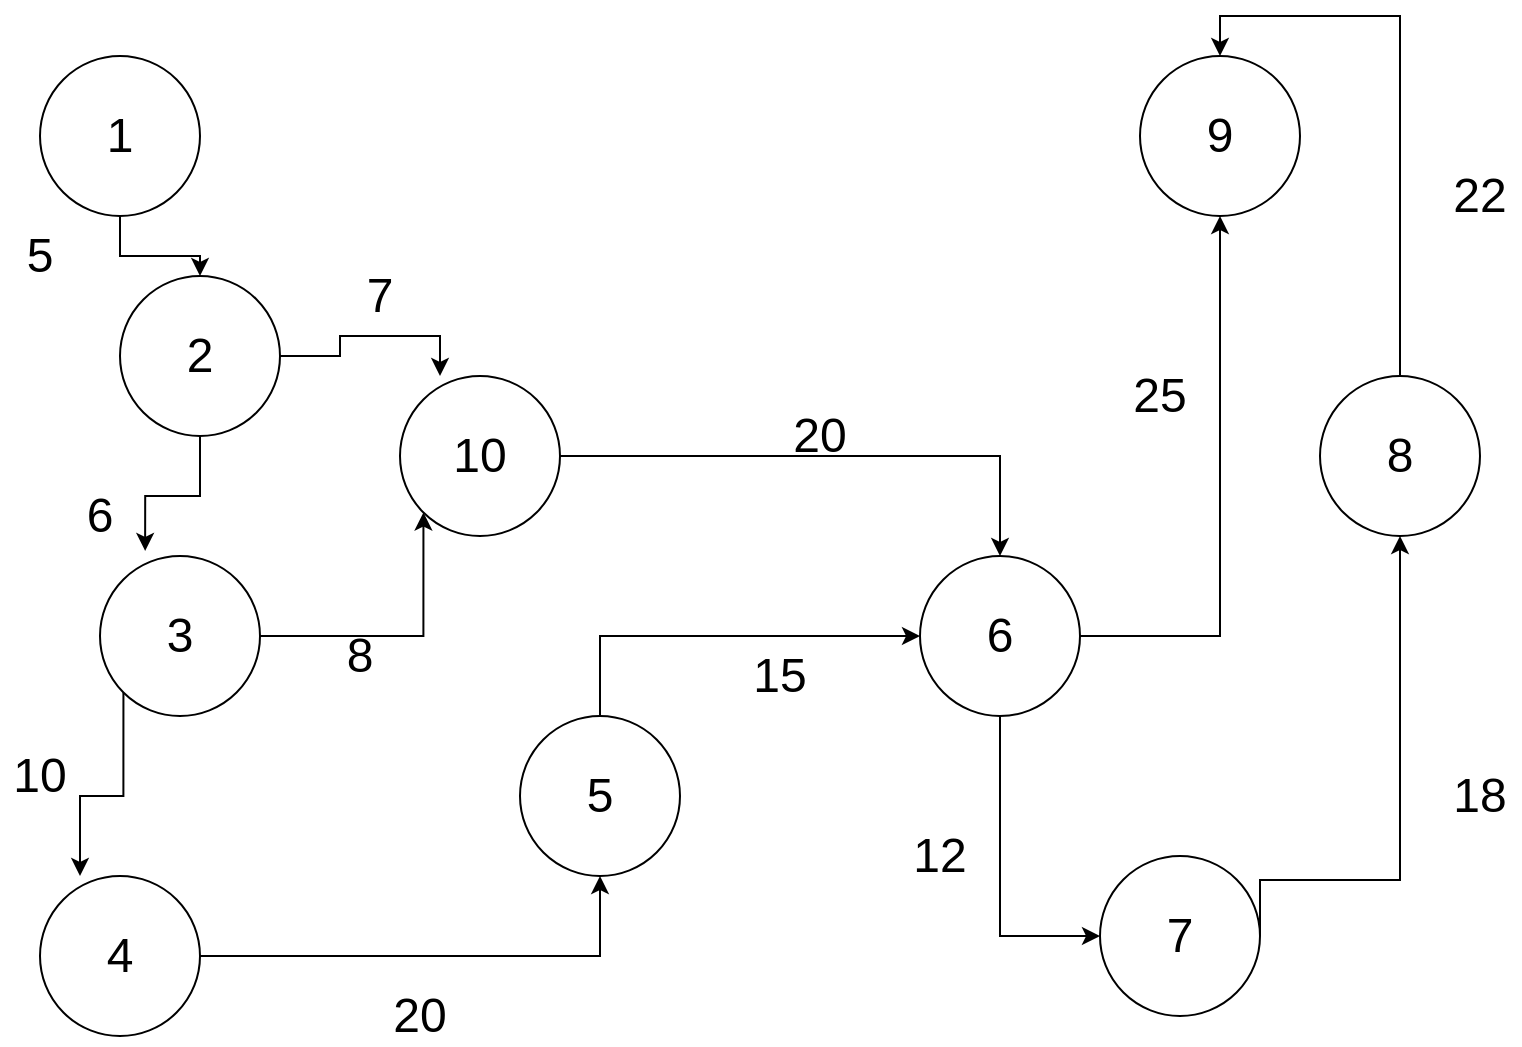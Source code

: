<mxfile version="13.7.7" type="github">
  <diagram id="6piXv_wS_bRQA9CEpT_9" name="Page-1">
    <mxGraphModel dx="1246" dy="579" grid="1" gridSize="10" guides="1" tooltips="1" connect="1" arrows="1" fold="1" page="1" pageScale="1" pageWidth="827" pageHeight="1169" math="0" shadow="0">
      <root>
        <mxCell id="0" />
        <mxCell id="1" parent="0" />
        <mxCell id="qKvw2j5crJrj7szggtQe-11" style="edgeStyle=orthogonalEdgeStyle;rounded=0;orthogonalLoop=1;jettySize=auto;html=1;exitX=0.5;exitY=1;exitDx=0;exitDy=0;" edge="1" parent="1" source="qKvw2j5crJrj7szggtQe-1" target="qKvw2j5crJrj7szggtQe-8">
          <mxGeometry relative="1" as="geometry" />
        </mxCell>
        <mxCell id="qKvw2j5crJrj7szggtQe-1" value="&lt;font style=&quot;font-size: 24px&quot;&gt;1&lt;/font&gt;" style="ellipse;whiteSpace=wrap;html=1;aspect=fixed;" vertex="1" parent="1">
          <mxGeometry x="70" y="30" width="80" height="80" as="geometry" />
        </mxCell>
        <mxCell id="qKvw2j5crJrj7szggtQe-2" value="&lt;span style=&quot;font-size: 24px&quot;&gt;9&lt;/span&gt;" style="ellipse;whiteSpace=wrap;html=1;aspect=fixed;" vertex="1" parent="1">
          <mxGeometry x="620" y="30" width="80" height="80" as="geometry" />
        </mxCell>
        <mxCell id="qKvw2j5crJrj7szggtQe-16" style="edgeStyle=orthogonalEdgeStyle;rounded=0;orthogonalLoop=1;jettySize=auto;html=1;exitX=1;exitY=0.5;exitDx=0;exitDy=0;entryX=0.5;entryY=1;entryDx=0;entryDy=0;" edge="1" parent="1" source="qKvw2j5crJrj7szggtQe-3" target="qKvw2j5crJrj7szggtQe-7">
          <mxGeometry relative="1" as="geometry" />
        </mxCell>
        <mxCell id="qKvw2j5crJrj7szggtQe-3" value="&lt;span style=&quot;font-size: 24px&quot;&gt;4&lt;/span&gt;" style="ellipse;whiteSpace=wrap;html=1;aspect=fixed;" vertex="1" parent="1">
          <mxGeometry x="70" y="440" width="80" height="80" as="geometry" />
        </mxCell>
        <mxCell id="qKvw2j5crJrj7szggtQe-17" style="edgeStyle=orthogonalEdgeStyle;rounded=0;orthogonalLoop=1;jettySize=auto;html=1;exitX=1;exitY=0.5;exitDx=0;exitDy=0;entryX=0.5;entryY=0;entryDx=0;entryDy=0;" edge="1" parent="1" source="qKvw2j5crJrj7szggtQe-4" target="qKvw2j5crJrj7szggtQe-9">
          <mxGeometry relative="1" as="geometry" />
        </mxCell>
        <mxCell id="qKvw2j5crJrj7szggtQe-4" value="&lt;span style=&quot;font-size: 24px&quot;&gt;10&lt;/span&gt;" style="ellipse;whiteSpace=wrap;html=1;aspect=fixed;" vertex="1" parent="1">
          <mxGeometry x="250" y="190" width="80" height="80" as="geometry" />
        </mxCell>
        <mxCell id="qKvw2j5crJrj7szggtQe-21" style="edgeStyle=orthogonalEdgeStyle;rounded=0;orthogonalLoop=1;jettySize=auto;html=1;exitX=1;exitY=0.5;exitDx=0;exitDy=0;entryX=0.5;entryY=1;entryDx=0;entryDy=0;" edge="1" parent="1" source="qKvw2j5crJrj7szggtQe-5" target="qKvw2j5crJrj7szggtQe-10">
          <mxGeometry relative="1" as="geometry">
            <Array as="points">
              <mxPoint x="680" y="442" />
              <mxPoint x="750" y="442" />
            </Array>
          </mxGeometry>
        </mxCell>
        <mxCell id="qKvw2j5crJrj7szggtQe-5" value="&lt;span style=&quot;font-size: 24px&quot;&gt;7&lt;/span&gt;" style="ellipse;whiteSpace=wrap;html=1;aspect=fixed;" vertex="1" parent="1">
          <mxGeometry x="600" y="430" width="80" height="80" as="geometry" />
        </mxCell>
        <mxCell id="qKvw2j5crJrj7szggtQe-14" style="edgeStyle=orthogonalEdgeStyle;rounded=0;orthogonalLoop=1;jettySize=auto;html=1;exitX=0;exitY=1;exitDx=0;exitDy=0;entryX=0.25;entryY=0;entryDx=0;entryDy=0;entryPerimeter=0;" edge="1" parent="1" source="qKvw2j5crJrj7szggtQe-6" target="qKvw2j5crJrj7szggtQe-3">
          <mxGeometry relative="1" as="geometry" />
        </mxCell>
        <mxCell id="qKvw2j5crJrj7szggtQe-15" style="edgeStyle=orthogonalEdgeStyle;rounded=0;orthogonalLoop=1;jettySize=auto;html=1;exitX=1;exitY=0.5;exitDx=0;exitDy=0;entryX=0;entryY=1;entryDx=0;entryDy=0;" edge="1" parent="1" source="qKvw2j5crJrj7szggtQe-6" target="qKvw2j5crJrj7szggtQe-4">
          <mxGeometry relative="1" as="geometry" />
        </mxCell>
        <mxCell id="qKvw2j5crJrj7szggtQe-6" value="&lt;span style=&quot;font-size: 24px&quot;&gt;3&lt;/span&gt;" style="ellipse;whiteSpace=wrap;html=1;aspect=fixed;" vertex="1" parent="1">
          <mxGeometry x="100" y="280" width="80" height="80" as="geometry" />
        </mxCell>
        <mxCell id="qKvw2j5crJrj7szggtQe-18" style="edgeStyle=orthogonalEdgeStyle;rounded=0;orthogonalLoop=1;jettySize=auto;html=1;exitX=0.5;exitY=0;exitDx=0;exitDy=0;" edge="1" parent="1" source="qKvw2j5crJrj7szggtQe-7" target="qKvw2j5crJrj7szggtQe-9">
          <mxGeometry relative="1" as="geometry" />
        </mxCell>
        <mxCell id="qKvw2j5crJrj7szggtQe-7" value="&lt;span style=&quot;font-size: 24px&quot;&gt;5&lt;/span&gt;" style="ellipse;whiteSpace=wrap;html=1;aspect=fixed;" vertex="1" parent="1">
          <mxGeometry x="310" y="360" width="80" height="80" as="geometry" />
        </mxCell>
        <mxCell id="qKvw2j5crJrj7szggtQe-12" style="edgeStyle=orthogonalEdgeStyle;rounded=0;orthogonalLoop=1;jettySize=auto;html=1;exitX=0.5;exitY=1;exitDx=0;exitDy=0;entryX=0.282;entryY=-0.032;entryDx=0;entryDy=0;entryPerimeter=0;" edge="1" parent="1" source="qKvw2j5crJrj7szggtQe-8" target="qKvw2j5crJrj7szggtQe-6">
          <mxGeometry relative="1" as="geometry" />
        </mxCell>
        <mxCell id="qKvw2j5crJrj7szggtQe-13" style="edgeStyle=orthogonalEdgeStyle;rounded=0;orthogonalLoop=1;jettySize=auto;html=1;exitX=1;exitY=0.5;exitDx=0;exitDy=0;entryX=0.25;entryY=0;entryDx=0;entryDy=0;entryPerimeter=0;" edge="1" parent="1" source="qKvw2j5crJrj7szggtQe-8" target="qKvw2j5crJrj7szggtQe-4">
          <mxGeometry relative="1" as="geometry" />
        </mxCell>
        <mxCell id="qKvw2j5crJrj7szggtQe-8" value="&lt;span style=&quot;font-size: 24px&quot;&gt;2&lt;/span&gt;" style="ellipse;whiteSpace=wrap;html=1;aspect=fixed;" vertex="1" parent="1">
          <mxGeometry x="110" y="140" width="80" height="80" as="geometry" />
        </mxCell>
        <mxCell id="qKvw2j5crJrj7szggtQe-19" style="edgeStyle=orthogonalEdgeStyle;rounded=0;orthogonalLoop=1;jettySize=auto;html=1;exitX=0.5;exitY=1;exitDx=0;exitDy=0;entryX=0;entryY=0.5;entryDx=0;entryDy=0;" edge="1" parent="1" source="qKvw2j5crJrj7szggtQe-9" target="qKvw2j5crJrj7szggtQe-5">
          <mxGeometry relative="1" as="geometry" />
        </mxCell>
        <mxCell id="qKvw2j5crJrj7szggtQe-20" style="edgeStyle=orthogonalEdgeStyle;rounded=0;orthogonalLoop=1;jettySize=auto;html=1;exitX=1;exitY=0.5;exitDx=0;exitDy=0;entryX=0.5;entryY=1;entryDx=0;entryDy=0;" edge="1" parent="1" source="qKvw2j5crJrj7szggtQe-9" target="qKvw2j5crJrj7szggtQe-2">
          <mxGeometry relative="1" as="geometry" />
        </mxCell>
        <mxCell id="qKvw2j5crJrj7szggtQe-9" value="&lt;span style=&quot;font-size: 24px&quot;&gt;6&lt;/span&gt;" style="ellipse;whiteSpace=wrap;html=1;aspect=fixed;" vertex="1" parent="1">
          <mxGeometry x="510" y="280" width="80" height="80" as="geometry" />
        </mxCell>
        <mxCell id="qKvw2j5crJrj7szggtQe-22" style="edgeStyle=orthogonalEdgeStyle;rounded=0;orthogonalLoop=1;jettySize=auto;html=1;exitX=0.5;exitY=0;exitDx=0;exitDy=0;entryX=0.5;entryY=0;entryDx=0;entryDy=0;" edge="1" parent="1" source="qKvw2j5crJrj7szggtQe-10" target="qKvw2j5crJrj7szggtQe-2">
          <mxGeometry relative="1" as="geometry" />
        </mxCell>
        <mxCell id="qKvw2j5crJrj7szggtQe-10" value="&lt;span style=&quot;font-size: 24px&quot;&gt;8&lt;/span&gt;" style="ellipse;whiteSpace=wrap;html=1;aspect=fixed;" vertex="1" parent="1">
          <mxGeometry x="710" y="190" width="80" height="80" as="geometry" />
        </mxCell>
        <mxCell id="qKvw2j5crJrj7szggtQe-23" value="&lt;font style=&quot;font-size: 24px&quot;&gt;5&lt;/font&gt;" style="text;html=1;strokeColor=none;fillColor=none;align=center;verticalAlign=middle;whiteSpace=wrap;rounded=0;" vertex="1" parent="1">
          <mxGeometry x="50" y="120" width="40" height="20" as="geometry" />
        </mxCell>
        <mxCell id="qKvw2j5crJrj7szggtQe-24" value="&lt;font style=&quot;font-size: 24px&quot;&gt;7&lt;/font&gt;" style="text;html=1;strokeColor=none;fillColor=none;align=center;verticalAlign=middle;whiteSpace=wrap;rounded=0;" vertex="1" parent="1">
          <mxGeometry x="220" y="140" width="40" height="20" as="geometry" />
        </mxCell>
        <mxCell id="qKvw2j5crJrj7szggtQe-25" value="&lt;font style=&quot;font-size: 24px&quot;&gt;6&lt;/font&gt;" style="text;html=1;strokeColor=none;fillColor=none;align=center;verticalAlign=middle;whiteSpace=wrap;rounded=0;" vertex="1" parent="1">
          <mxGeometry x="80" y="250" width="40" height="20" as="geometry" />
        </mxCell>
        <mxCell id="qKvw2j5crJrj7szggtQe-26" value="&lt;font style=&quot;font-size: 24px&quot;&gt;10&lt;br&gt;&lt;/font&gt;" style="text;html=1;strokeColor=none;fillColor=none;align=center;verticalAlign=middle;whiteSpace=wrap;rounded=0;" vertex="1" parent="1">
          <mxGeometry x="50" y="380" width="40" height="20" as="geometry" />
        </mxCell>
        <mxCell id="qKvw2j5crJrj7szggtQe-27" value="&lt;span style=&quot;font-size: 24px&quot;&gt;8&lt;/span&gt;" style="text;html=1;strokeColor=none;fillColor=none;align=center;verticalAlign=middle;whiteSpace=wrap;rounded=0;" vertex="1" parent="1">
          <mxGeometry x="210" y="320" width="40" height="20" as="geometry" />
        </mxCell>
        <mxCell id="qKvw2j5crJrj7szggtQe-28" value="&lt;font style=&quot;font-size: 24px&quot;&gt;20&lt;br&gt;&lt;/font&gt;" style="text;html=1;strokeColor=none;fillColor=none;align=center;verticalAlign=middle;whiteSpace=wrap;rounded=0;" vertex="1" parent="1">
          <mxGeometry x="440" y="210" width="40" height="20" as="geometry" />
        </mxCell>
        <mxCell id="qKvw2j5crJrj7szggtQe-29" value="&lt;span style=&quot;font-size: 24px&quot;&gt;20&lt;br&gt;&lt;/span&gt;" style="text;html=1;strokeColor=none;fillColor=none;align=center;verticalAlign=middle;whiteSpace=wrap;rounded=0;" vertex="1" parent="1">
          <mxGeometry x="240" y="500" width="40" height="20" as="geometry" />
        </mxCell>
        <mxCell id="qKvw2j5crJrj7szggtQe-30" value="&lt;font style=&quot;font-size: 24px&quot;&gt;15&lt;/font&gt;" style="text;html=1;strokeColor=none;fillColor=none;align=center;verticalAlign=middle;whiteSpace=wrap;rounded=0;" vertex="1" parent="1">
          <mxGeometry x="420" y="330" width="40" height="20" as="geometry" />
        </mxCell>
        <mxCell id="qKvw2j5crJrj7szggtQe-31" value="&lt;font style=&quot;font-size: 24px&quot;&gt;12&lt;br&gt;&lt;/font&gt;" style="text;html=1;strokeColor=none;fillColor=none;align=center;verticalAlign=middle;whiteSpace=wrap;rounded=0;" vertex="1" parent="1">
          <mxGeometry x="500" y="420" width="40" height="20" as="geometry" />
        </mxCell>
        <mxCell id="qKvw2j5crJrj7szggtQe-32" value="&lt;font style=&quot;font-size: 24px&quot;&gt;25&lt;/font&gt;" style="text;html=1;strokeColor=none;fillColor=none;align=center;verticalAlign=middle;whiteSpace=wrap;rounded=0;" vertex="1" parent="1">
          <mxGeometry x="610" y="190" width="40" height="20" as="geometry" />
        </mxCell>
        <mxCell id="qKvw2j5crJrj7szggtQe-33" value="&lt;font style=&quot;font-size: 24px&quot;&gt;18&lt;br&gt;&lt;/font&gt;" style="text;html=1;strokeColor=none;fillColor=none;align=center;verticalAlign=middle;whiteSpace=wrap;rounded=0;" vertex="1" parent="1">
          <mxGeometry x="770" y="390" width="40" height="20" as="geometry" />
        </mxCell>
        <mxCell id="qKvw2j5crJrj7szggtQe-34" value="&lt;font style=&quot;font-size: 24px&quot;&gt;22&lt;/font&gt;" style="text;html=1;strokeColor=none;fillColor=none;align=center;verticalAlign=middle;whiteSpace=wrap;rounded=0;" vertex="1" parent="1">
          <mxGeometry x="770" y="90" width="40" height="20" as="geometry" />
        </mxCell>
      </root>
    </mxGraphModel>
  </diagram>
</mxfile>
